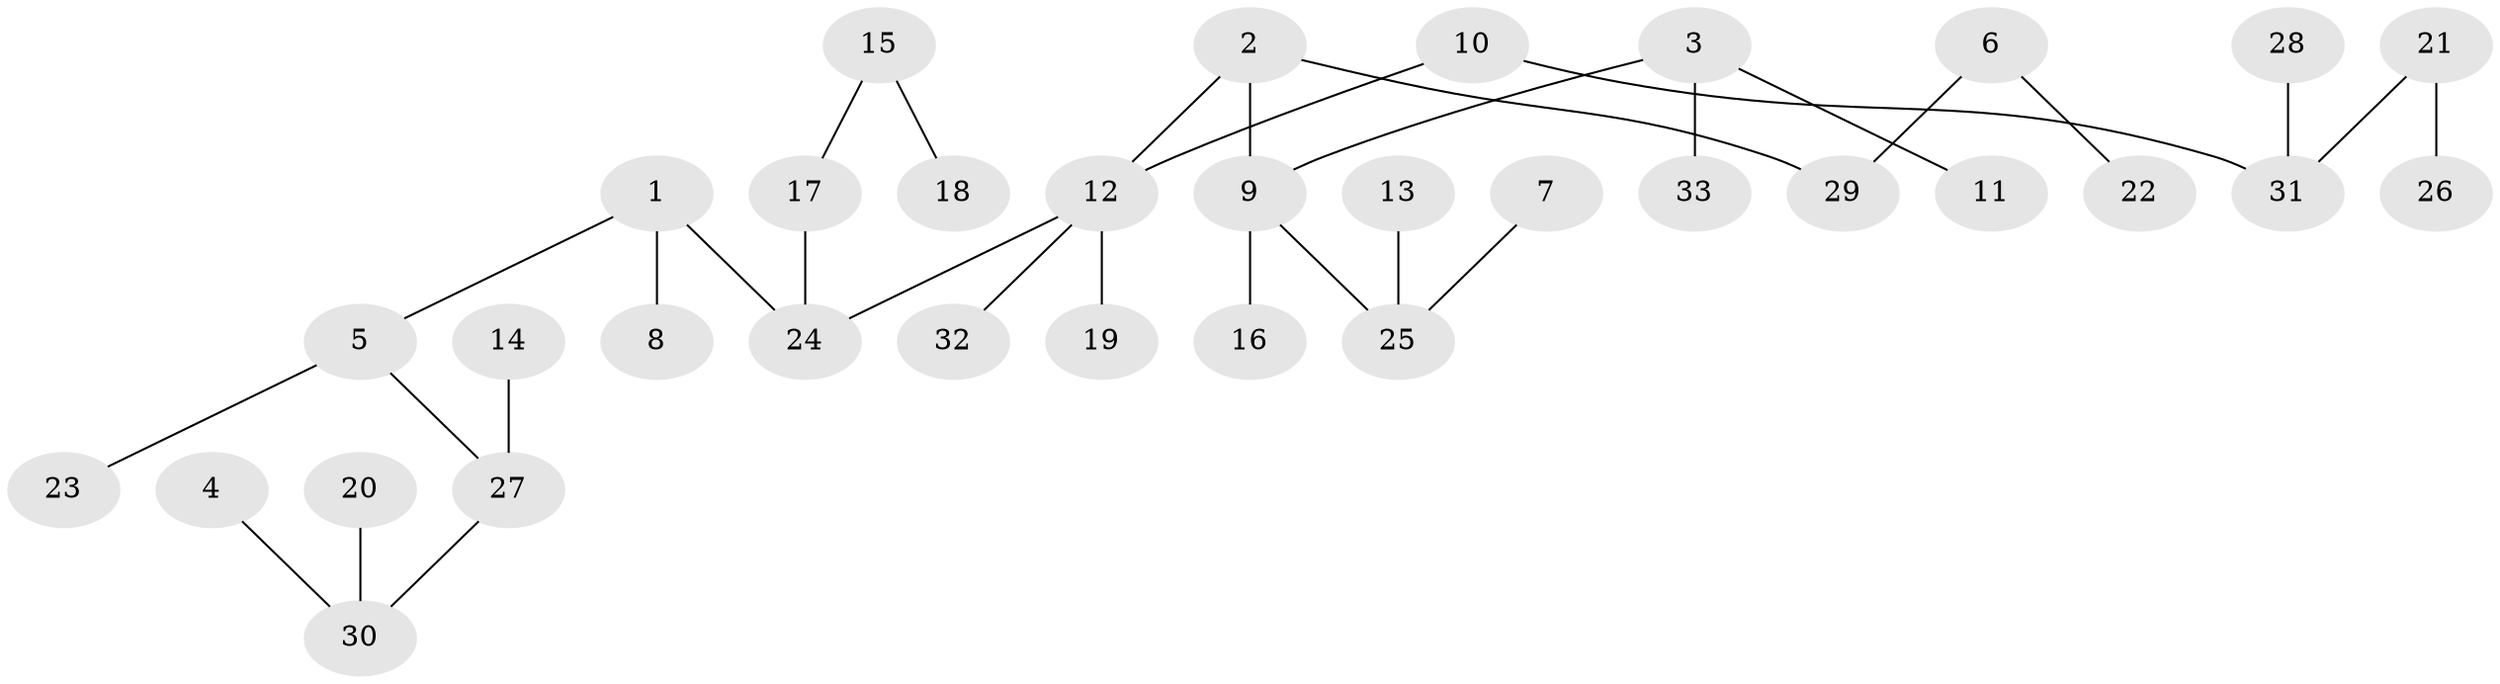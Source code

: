// original degree distribution, {3: 0.07575757575757576, 2: 0.30303030303030304, 4: 0.10606060606060606, 5: 0.030303030303030304, 6: 0.015151515151515152, 1: 0.4696969696969697}
// Generated by graph-tools (version 1.1) at 2025/02/03/09/25 03:02:16]
// undirected, 33 vertices, 32 edges
graph export_dot {
graph [start="1"]
  node [color=gray90,style=filled];
  1;
  2;
  3;
  4;
  5;
  6;
  7;
  8;
  9;
  10;
  11;
  12;
  13;
  14;
  15;
  16;
  17;
  18;
  19;
  20;
  21;
  22;
  23;
  24;
  25;
  26;
  27;
  28;
  29;
  30;
  31;
  32;
  33;
  1 -- 5 [weight=1.0];
  1 -- 8 [weight=1.0];
  1 -- 24 [weight=1.0];
  2 -- 9 [weight=1.0];
  2 -- 12 [weight=1.0];
  2 -- 29 [weight=1.0];
  3 -- 9 [weight=1.0];
  3 -- 11 [weight=1.0];
  3 -- 33 [weight=1.0];
  4 -- 30 [weight=1.0];
  5 -- 23 [weight=1.0];
  5 -- 27 [weight=1.0];
  6 -- 22 [weight=1.0];
  6 -- 29 [weight=1.0];
  7 -- 25 [weight=1.0];
  9 -- 16 [weight=1.0];
  9 -- 25 [weight=1.0];
  10 -- 12 [weight=1.0];
  10 -- 31 [weight=1.0];
  12 -- 19 [weight=1.0];
  12 -- 24 [weight=1.0];
  12 -- 32 [weight=1.0];
  13 -- 25 [weight=1.0];
  14 -- 27 [weight=1.0];
  15 -- 17 [weight=1.0];
  15 -- 18 [weight=1.0];
  17 -- 24 [weight=1.0];
  20 -- 30 [weight=1.0];
  21 -- 26 [weight=1.0];
  21 -- 31 [weight=1.0];
  27 -- 30 [weight=1.0];
  28 -- 31 [weight=1.0];
}
